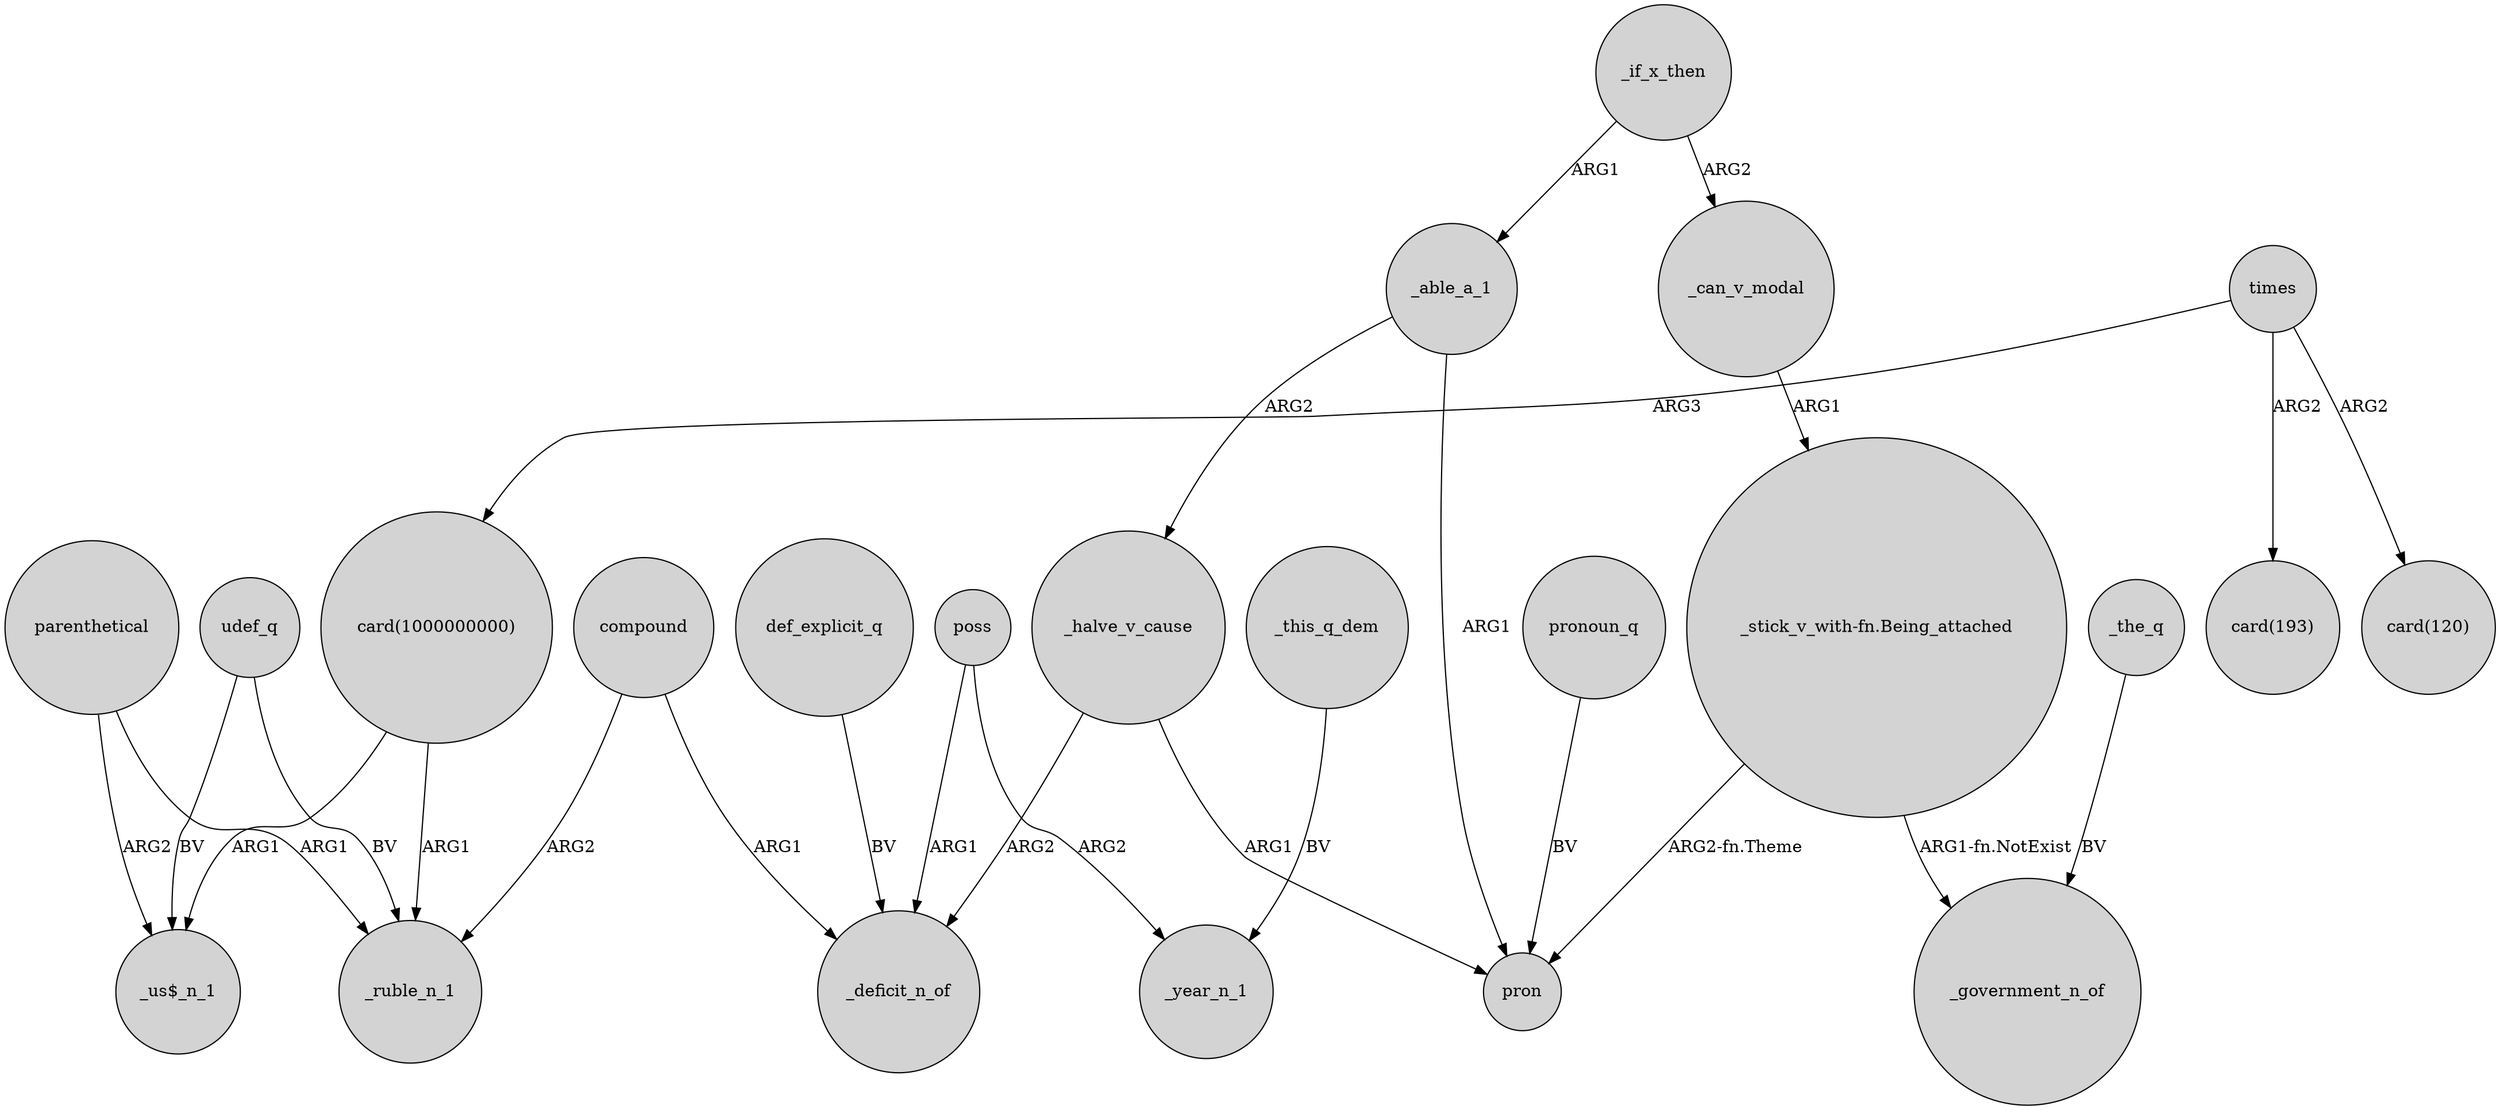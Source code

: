 digraph {
	node [shape=circle style=filled]
	"card(1000000000)" -> _ruble_n_1 [label=ARG1]
	_if_x_then -> _able_a_1 [label=ARG1]
	def_explicit_q -> _deficit_n_of [label=BV]
	udef_q -> "_us$_n_1" [label=BV]
	"_stick_v_with-fn.Being_attached" -> _government_n_of [label="ARG1-fn.NotExist"]
	times -> "card(193)" [label=ARG2]
	udef_q -> _ruble_n_1 [label=BV]
	"_stick_v_with-fn.Being_attached" -> pron [label="ARG2-fn.Theme"]
	parenthetical -> _ruble_n_1 [label=ARG1]
	times -> "card(1000000000)" [label=ARG3]
	poss -> _deficit_n_of [label=ARG1]
	pronoun_q -> pron [label=BV]
	poss -> _year_n_1 [label=ARG2]
	parenthetical -> "_us$_n_1" [label=ARG2]
	_able_a_1 -> _halve_v_cause [label=ARG2]
	compound -> _deficit_n_of [label=ARG1]
	_can_v_modal -> "_stick_v_with-fn.Being_attached" [label=ARG1]
	_the_q -> _government_n_of [label=BV]
	_halve_v_cause -> pron [label=ARG1]
	times -> "card(120)" [label=ARG2]
	_halve_v_cause -> _deficit_n_of [label=ARG2]
	_if_x_then -> _can_v_modal [label=ARG2]
	compound -> _ruble_n_1 [label=ARG2]
	_able_a_1 -> pron [label=ARG1]
	"card(1000000000)" -> "_us$_n_1" [label=ARG1]
	_this_q_dem -> _year_n_1 [label=BV]
}
